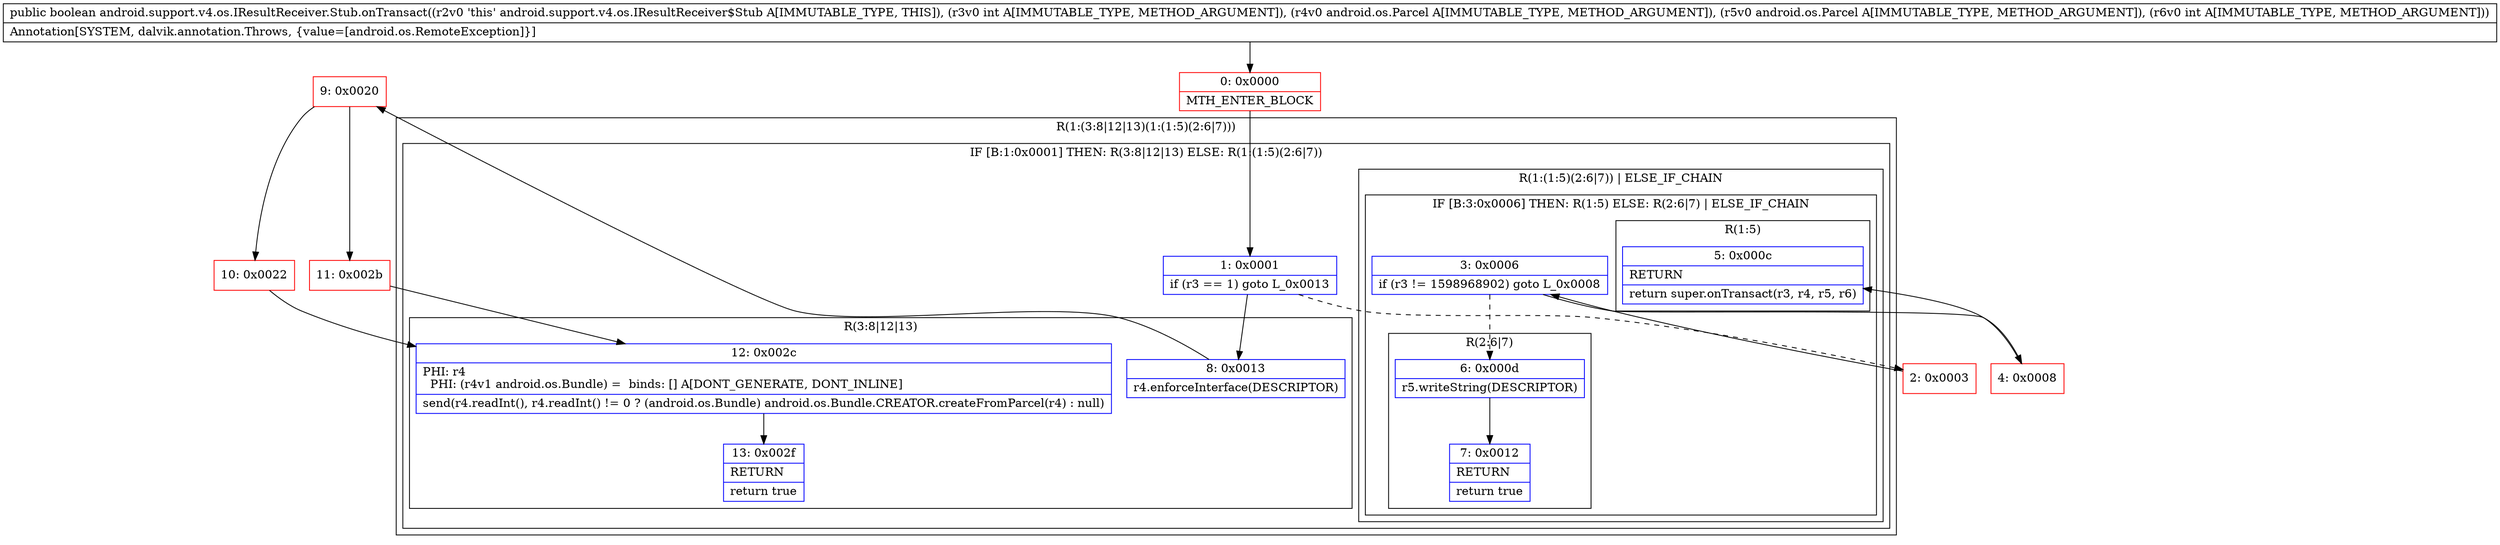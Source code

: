 digraph "CFG forandroid.support.v4.os.IResultReceiver.Stub.onTransact(ILandroid\/os\/Parcel;Landroid\/os\/Parcel;I)Z" {
subgraph cluster_Region_1804274265 {
label = "R(1:(3:8|12|13)(1:(1:5)(2:6|7)))";
node [shape=record,color=blue];
subgraph cluster_IfRegion_455755186 {
label = "IF [B:1:0x0001] THEN: R(3:8|12|13) ELSE: R(1:(1:5)(2:6|7))";
node [shape=record,color=blue];
Node_1 [shape=record,label="{1\:\ 0x0001|if (r3 == 1) goto L_0x0013\l}"];
subgraph cluster_Region_522448994 {
label = "R(3:8|12|13)";
node [shape=record,color=blue];
Node_8 [shape=record,label="{8\:\ 0x0013|r4.enforceInterface(DESCRIPTOR)\l}"];
Node_12 [shape=record,label="{12\:\ 0x002c|PHI: r4 \l  PHI: (r4v1 android.os.Bundle) =  binds: [] A[DONT_GENERATE, DONT_INLINE]\l|send(r4.readInt(), r4.readInt() != 0 ? (android.os.Bundle) android.os.Bundle.CREATOR.createFromParcel(r4) : null)\l}"];
Node_13 [shape=record,label="{13\:\ 0x002f|RETURN\l|return true\l}"];
}
subgraph cluster_Region_1601105083 {
label = "R(1:(1:5)(2:6|7)) | ELSE_IF_CHAIN\l";
node [shape=record,color=blue];
subgraph cluster_IfRegion_1812266189 {
label = "IF [B:3:0x0006] THEN: R(1:5) ELSE: R(2:6|7) | ELSE_IF_CHAIN\l";
node [shape=record,color=blue];
Node_3 [shape=record,label="{3\:\ 0x0006|if (r3 != 1598968902) goto L_0x0008\l}"];
subgraph cluster_Region_634008362 {
label = "R(1:5)";
node [shape=record,color=blue];
Node_5 [shape=record,label="{5\:\ 0x000c|RETURN\l|return super.onTransact(r3, r4, r5, r6)\l}"];
}
subgraph cluster_Region_627734289 {
label = "R(2:6|7)";
node [shape=record,color=blue];
Node_6 [shape=record,label="{6\:\ 0x000d|r5.writeString(DESCRIPTOR)\l}"];
Node_7 [shape=record,label="{7\:\ 0x0012|RETURN\l|return true\l}"];
}
}
}
}
}
Node_0 [shape=record,color=red,label="{0\:\ 0x0000|MTH_ENTER_BLOCK\l}"];
Node_2 [shape=record,color=red,label="{2\:\ 0x0003}"];
Node_4 [shape=record,color=red,label="{4\:\ 0x0008}"];
Node_9 [shape=record,color=red,label="{9\:\ 0x0020}"];
Node_10 [shape=record,color=red,label="{10\:\ 0x0022}"];
Node_11 [shape=record,color=red,label="{11\:\ 0x002b}"];
MethodNode[shape=record,label="{public boolean android.support.v4.os.IResultReceiver.Stub.onTransact((r2v0 'this' android.support.v4.os.IResultReceiver$Stub A[IMMUTABLE_TYPE, THIS]), (r3v0 int A[IMMUTABLE_TYPE, METHOD_ARGUMENT]), (r4v0 android.os.Parcel A[IMMUTABLE_TYPE, METHOD_ARGUMENT]), (r5v0 android.os.Parcel A[IMMUTABLE_TYPE, METHOD_ARGUMENT]), (r6v0 int A[IMMUTABLE_TYPE, METHOD_ARGUMENT]))  | Annotation[SYSTEM, dalvik.annotation.Throws, \{value=[android.os.RemoteException]\}]\l}"];
MethodNode -> Node_0;
Node_1 -> Node_2[style=dashed];
Node_1 -> Node_8;
Node_8 -> Node_9;
Node_12 -> Node_13;
Node_3 -> Node_4;
Node_3 -> Node_6[style=dashed];
Node_6 -> Node_7;
Node_0 -> Node_1;
Node_2 -> Node_3;
Node_4 -> Node_5;
Node_9 -> Node_10;
Node_9 -> Node_11;
Node_10 -> Node_12;
Node_11 -> Node_12;
}

